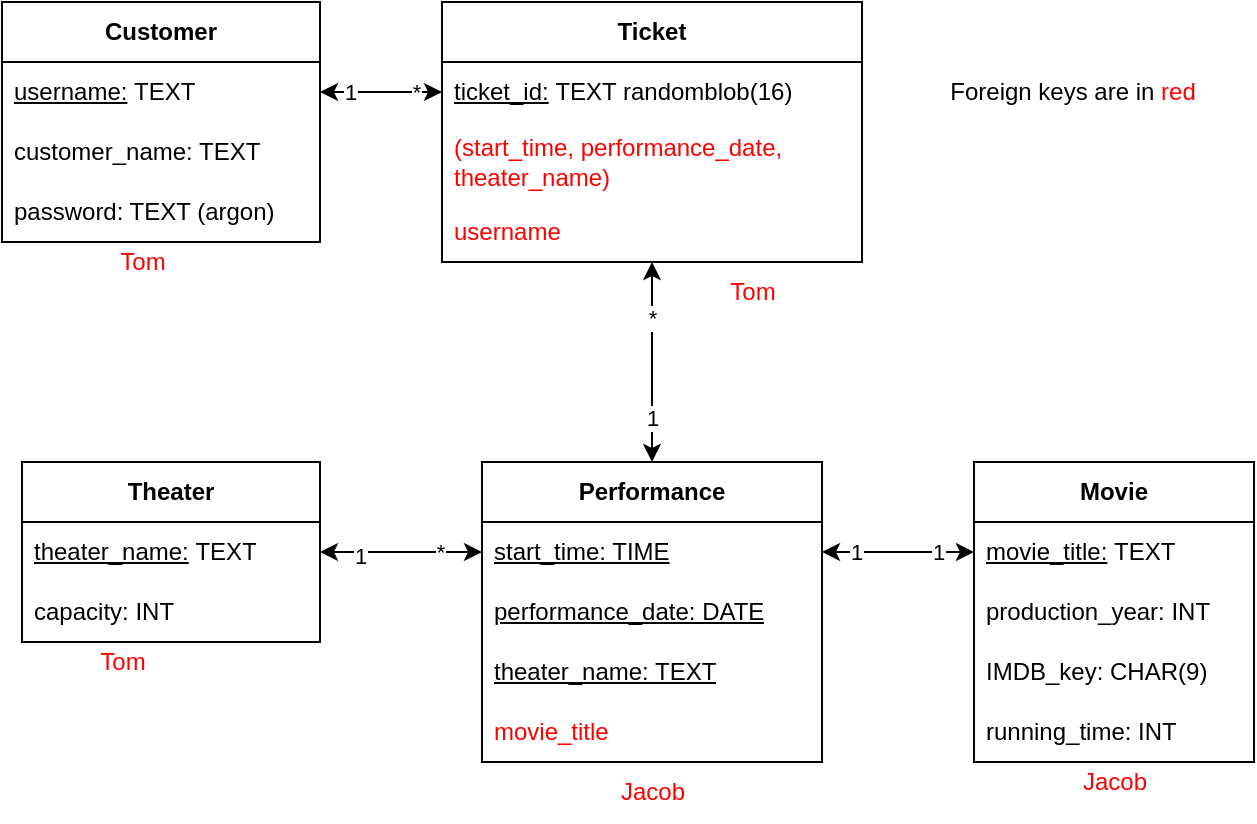 <mxfile version="20.8.10" type="device"><diagram name="Page-1" id="bW2kiYpMrqYnE2LIEAA0"><mxGraphModel dx="1165" dy="654" grid="1" gridSize="10" guides="1" tooltips="1" connect="1" arrows="1" fold="1" page="1" pageScale="1" pageWidth="850" pageHeight="1100" math="0" shadow="0"><root><mxCell id="0"/><mxCell id="1" parent="0"/><mxCell id="kE0VZu1bvmlrj1qlubu3-1" value="Theater" style="swimlane;fontStyle=1;childLayout=stackLayout;horizontal=1;startSize=30;horizontalStack=0;resizeParent=1;resizeParentMax=0;resizeLast=0;collapsible=1;marginBottom=0;whiteSpace=wrap;html=1;" parent="1" vertex="1"><mxGeometry x="110" y="480" width="149" height="90" as="geometry"/></mxCell><mxCell id="kE0VZu1bvmlrj1qlubu3-2" value="&lt;u&gt;theater_name:&lt;/u&gt;&amp;nbsp;TEXT" style="text;strokeColor=none;fillColor=none;align=left;verticalAlign=middle;spacingLeft=4;spacingRight=4;overflow=hidden;points=[[0,0.5],[1,0.5]];portConstraint=eastwest;rotatable=0;whiteSpace=wrap;html=1;" parent="kE0VZu1bvmlrj1qlubu3-1" vertex="1"><mxGeometry y="30" width="149" height="30" as="geometry"/></mxCell><mxCell id="kE0VZu1bvmlrj1qlubu3-3" value="capacity: INT" style="text;strokeColor=none;fillColor=none;align=left;verticalAlign=middle;spacingLeft=4;spacingRight=4;overflow=hidden;points=[[0,0.5],[1,0.5]];portConstraint=eastwest;rotatable=0;whiteSpace=wrap;html=1;" parent="kE0VZu1bvmlrj1qlubu3-1" vertex="1"><mxGeometry y="60" width="149" height="30" as="geometry"/></mxCell><mxCell id="kE0VZu1bvmlrj1qlubu3-4" value="Movie" style="swimlane;fontStyle=1;childLayout=stackLayout;horizontal=1;startSize=30;horizontalStack=0;resizeParent=1;resizeParentMax=0;resizeLast=0;collapsible=1;marginBottom=0;whiteSpace=wrap;html=1;" parent="1" vertex="1"><mxGeometry x="586" y="480" width="140" height="150" as="geometry"/></mxCell><mxCell id="kE0VZu1bvmlrj1qlubu3-5" value="&lt;u&gt;movie_title:&lt;/u&gt;&amp;nbsp;TEXT" style="text;strokeColor=none;fillColor=none;align=left;verticalAlign=middle;spacingLeft=4;spacingRight=4;overflow=hidden;points=[[0,0.5],[1,0.5]];portConstraint=eastwest;rotatable=0;whiteSpace=wrap;html=1;" parent="kE0VZu1bvmlrj1qlubu3-4" vertex="1"><mxGeometry y="30" width="140" height="30" as="geometry"/></mxCell><mxCell id="kE0VZu1bvmlrj1qlubu3-6" value="production_year: INT" style="text;strokeColor=none;fillColor=none;align=left;verticalAlign=middle;spacingLeft=4;spacingRight=4;overflow=hidden;points=[[0,0.5],[1,0.5]];portConstraint=eastwest;rotatable=0;whiteSpace=wrap;html=1;" parent="kE0VZu1bvmlrj1qlubu3-4" vertex="1"><mxGeometry y="60" width="140" height="30" as="geometry"/></mxCell><mxCell id="kE0VZu1bvmlrj1qlubu3-7" value="IMDB_key: CHAR(9)" style="text;strokeColor=none;fillColor=none;align=left;verticalAlign=middle;spacingLeft=4;spacingRight=4;overflow=hidden;points=[[0,0.5],[1,0.5]];portConstraint=eastwest;rotatable=0;whiteSpace=wrap;html=1;" parent="kE0VZu1bvmlrj1qlubu3-4" vertex="1"><mxGeometry y="90" width="140" height="30" as="geometry"/></mxCell><mxCell id="kE0VZu1bvmlrj1qlubu3-8" value="running_time: INT" style="text;strokeColor=none;fillColor=none;align=left;verticalAlign=middle;spacingLeft=4;spacingRight=4;overflow=hidden;points=[[0,0.5],[1,0.5]];portConstraint=eastwest;rotatable=0;whiteSpace=wrap;html=1;" parent="kE0VZu1bvmlrj1qlubu3-4" vertex="1"><mxGeometry y="120" width="140" height="30" as="geometry"/></mxCell><mxCell id="kE0VZu1bvmlrj1qlubu3-9" value="Performance" style="swimlane;fontStyle=1;childLayout=stackLayout;horizontal=1;startSize=30;horizontalStack=0;resizeParent=1;resizeParentMax=0;resizeLast=0;collapsible=1;marginBottom=0;whiteSpace=wrap;html=1;" parent="1" vertex="1"><mxGeometry x="340" y="480" width="170" height="150" as="geometry"/></mxCell><mxCell id="kE0VZu1bvmlrj1qlubu3-10" value="&lt;u&gt;start_time: TIME&lt;/u&gt;" style="text;strokeColor=none;fillColor=none;align=left;verticalAlign=middle;spacingLeft=4;spacingRight=4;overflow=hidden;points=[[0,0.5],[1,0.5]];portConstraint=eastwest;rotatable=0;whiteSpace=wrap;html=1;" parent="kE0VZu1bvmlrj1qlubu3-9" vertex="1"><mxGeometry y="30" width="170" height="30" as="geometry"/></mxCell><mxCell id="kE0VZu1bvmlrj1qlubu3-11" value="&lt;u&gt;performance_date: DATE&lt;/u&gt;" style="text;strokeColor=none;fillColor=none;align=left;verticalAlign=middle;spacingLeft=4;spacingRight=4;overflow=hidden;points=[[0,0.5],[1,0.5]];portConstraint=eastwest;rotatable=0;whiteSpace=wrap;html=1;" parent="kE0VZu1bvmlrj1qlubu3-9" vertex="1"><mxGeometry y="60" width="170" height="30" as="geometry"/></mxCell><mxCell id="kE0VZu1bvmlrj1qlubu3-12" value="&lt;u&gt;theater_name: TEXT&lt;/u&gt;" style="text;strokeColor=none;fillColor=none;align=left;verticalAlign=middle;spacingLeft=4;spacingRight=4;overflow=hidden;points=[[0,0.5],[1,0.5]];portConstraint=eastwest;rotatable=0;whiteSpace=wrap;html=1;" parent="kE0VZu1bvmlrj1qlubu3-9" vertex="1"><mxGeometry y="90" width="170" height="30" as="geometry"/></mxCell><mxCell id="kE0VZu1bvmlrj1qlubu3-13" value="&lt;font color=&quot;#ff0000&quot;&gt;movie_title&lt;/font&gt;" style="text;strokeColor=none;fillColor=none;align=left;verticalAlign=middle;spacingLeft=4;spacingRight=4;overflow=hidden;points=[[0,0.5],[1,0.5]];portConstraint=eastwest;rotatable=0;whiteSpace=wrap;html=1;" parent="kE0VZu1bvmlrj1qlubu3-9" vertex="1"><mxGeometry y="120" width="170" height="30" as="geometry"/></mxCell><mxCell id="kE0VZu1bvmlrj1qlubu3-15" value="" style="endArrow=classic;startArrow=classic;html=1;rounded=0;exitX=1;exitY=0.5;exitDx=0;exitDy=0;entryX=0;entryY=0.5;entryDx=0;entryDy=0;" parent="1" source="kE0VZu1bvmlrj1qlubu3-2" target="kE0VZu1bvmlrj1qlubu3-10" edge="1"><mxGeometry width="50" height="50" relative="1" as="geometry"><mxPoint x="650" y="460" as="sourcePoint"/><mxPoint x="590" y="390" as="targetPoint"/></mxGeometry></mxCell><mxCell id="kE0VZu1bvmlrj1qlubu3-16" value="*" style="edgeLabel;html=1;align=center;verticalAlign=middle;resizable=0;points=[];" parent="kE0VZu1bvmlrj1qlubu3-15" vertex="1" connectable="0"><mxGeometry x="0.481" relative="1" as="geometry"><mxPoint as="offset"/></mxGeometry></mxCell><mxCell id="kE0VZu1bvmlrj1qlubu3-17" value="1" style="edgeLabel;html=1;align=center;verticalAlign=middle;resizable=0;points=[];" parent="kE0VZu1bvmlrj1qlubu3-15" vertex="1" connectable="0"><mxGeometry x="-0.51" y="-2" relative="1" as="geometry"><mxPoint as="offset"/></mxGeometry></mxCell><mxCell id="kE0VZu1bvmlrj1qlubu3-18" value="Customer" style="swimlane;fontStyle=1;childLayout=stackLayout;horizontal=1;startSize=30;horizontalStack=0;resizeParent=1;resizeParentMax=0;resizeLast=0;collapsible=1;marginBottom=0;whiteSpace=wrap;html=1;" parent="1" vertex="1"><mxGeometry x="100" y="250" width="159" height="120" as="geometry"/></mxCell><mxCell id="kE0VZu1bvmlrj1qlubu3-19" value="&lt;u&gt;username:&lt;/u&gt;&amp;nbsp;TEXT" style="text;strokeColor=none;fillColor=none;align=left;verticalAlign=middle;spacingLeft=4;spacingRight=4;overflow=hidden;points=[[0,0.5],[1,0.5]];portConstraint=eastwest;rotatable=0;whiteSpace=wrap;html=1;" parent="kE0VZu1bvmlrj1qlubu3-18" vertex="1"><mxGeometry y="30" width="159" height="30" as="geometry"/></mxCell><mxCell id="kE0VZu1bvmlrj1qlubu3-20" value="customer_name: TEXT" style="text;strokeColor=none;fillColor=none;align=left;verticalAlign=middle;spacingLeft=4;spacingRight=4;overflow=hidden;points=[[0,0.5],[1,0.5]];portConstraint=eastwest;rotatable=0;whiteSpace=wrap;html=1;" parent="kE0VZu1bvmlrj1qlubu3-18" vertex="1"><mxGeometry y="60" width="159" height="30" as="geometry"/></mxCell><mxCell id="kE0VZu1bvmlrj1qlubu3-21" value="password: TEXT (argon)" style="text;strokeColor=none;fillColor=none;align=left;verticalAlign=middle;spacingLeft=4;spacingRight=4;overflow=hidden;points=[[0,0.5],[1,0.5]];portConstraint=eastwest;rotatable=0;whiteSpace=wrap;html=1;" parent="kE0VZu1bvmlrj1qlubu3-18" vertex="1"><mxGeometry y="90" width="159" height="30" as="geometry"/></mxCell><mxCell id="kE0VZu1bvmlrj1qlubu3-22" value="Ticket" style="swimlane;fontStyle=1;childLayout=stackLayout;horizontal=1;startSize=30;horizontalStack=0;resizeParent=1;resizeParentMax=0;resizeLast=0;collapsible=1;marginBottom=0;whiteSpace=wrap;html=1;" parent="1" vertex="1"><mxGeometry x="320" y="250" width="210" height="130" as="geometry"/></mxCell><mxCell id="kE0VZu1bvmlrj1qlubu3-23" value="&lt;u&gt;ticket_id:&lt;/u&gt;&amp;nbsp;TEXT randomblob(16)" style="text;strokeColor=none;fillColor=none;align=left;verticalAlign=middle;spacingLeft=4;spacingRight=4;overflow=hidden;points=[[0,0.5],[1,0.5]];portConstraint=eastwest;rotatable=0;whiteSpace=wrap;html=1;" parent="kE0VZu1bvmlrj1qlubu3-22" vertex="1"><mxGeometry y="30" width="210" height="30" as="geometry"/></mxCell><mxCell id="_O0oNhEYI4MJSJ4uROLT-1" value="&lt;font color=&quot;#ff0000&quot;&gt;(start_time, performance_date, theater_name)&lt;/font&gt;" style="text;strokeColor=none;fillColor=none;align=left;verticalAlign=middle;spacingLeft=4;spacingRight=4;overflow=hidden;points=[[0,0.5],[1,0.5]];portConstraint=eastwest;rotatable=0;whiteSpace=wrap;html=1;" parent="kE0VZu1bvmlrj1qlubu3-22" vertex="1"><mxGeometry y="60" width="210" height="40" as="geometry"/></mxCell><mxCell id="kE0VZu1bvmlrj1qlubu3-24" value="&lt;font color=&quot;#ff0000&quot;&gt;username&lt;/font&gt;" style="text;strokeColor=none;fillColor=none;align=left;verticalAlign=middle;spacingLeft=4;spacingRight=4;overflow=hidden;points=[[0,0.5],[1,0.5]];portConstraint=eastwest;rotatable=0;whiteSpace=wrap;html=1;" parent="kE0VZu1bvmlrj1qlubu3-22" vertex="1"><mxGeometry y="100" width="210" height="30" as="geometry"/></mxCell><mxCell id="kE0VZu1bvmlrj1qlubu3-25" value="" style="endArrow=classic;startArrow=classic;html=1;rounded=0;exitX=0;exitY=0.5;exitDx=0;exitDy=0;" parent="1" source="kE0VZu1bvmlrj1qlubu3-5" edge="1"><mxGeometry width="50" height="50" relative="1" as="geometry"><mxPoint x="556" y="442.22" as="sourcePoint"/><mxPoint x="510" y="525" as="targetPoint"/></mxGeometry></mxCell><mxCell id="kE0VZu1bvmlrj1qlubu3-26" value="1" style="edgeLabel;html=1;align=center;verticalAlign=middle;resizable=0;points=[];" parent="kE0VZu1bvmlrj1qlubu3-25" vertex="1" connectable="0"><mxGeometry x="-0.521" relative="1" as="geometry"><mxPoint as="offset"/></mxGeometry></mxCell><mxCell id="kE0VZu1bvmlrj1qlubu3-27" value="1" style="edgeLabel;html=1;align=center;verticalAlign=middle;resizable=0;points=[];" parent="kE0VZu1bvmlrj1qlubu3-25" vertex="1" connectable="0"><mxGeometry x="0.553" relative="1" as="geometry"><mxPoint as="offset"/></mxGeometry></mxCell><mxCell id="kE0VZu1bvmlrj1qlubu3-28" value="" style="endArrow=classic;startArrow=classic;html=1;rounded=0;exitX=1;exitY=0.5;exitDx=0;exitDy=0;" parent="1" source="kE0VZu1bvmlrj1qlubu3-19" target="kE0VZu1bvmlrj1qlubu3-23" edge="1"><mxGeometry width="50" height="50" relative="1" as="geometry"><mxPoint x="270" y="350" as="sourcePoint"/><mxPoint x="340" y="350" as="targetPoint"/></mxGeometry></mxCell><mxCell id="kE0VZu1bvmlrj1qlubu3-29" value="1" style="edgeLabel;html=1;align=center;verticalAlign=middle;resizable=0;points=[];" parent="kE0VZu1bvmlrj1qlubu3-28" vertex="1" connectable="0"><mxGeometry x="-0.521" relative="1" as="geometry"><mxPoint as="offset"/></mxGeometry></mxCell><mxCell id="kE0VZu1bvmlrj1qlubu3-30" value="*" style="edgeLabel;html=1;align=center;verticalAlign=middle;resizable=0;points=[];" parent="kE0VZu1bvmlrj1qlubu3-28" vertex="1" connectable="0"><mxGeometry x="0.553" relative="1" as="geometry"><mxPoint as="offset"/></mxGeometry></mxCell><mxCell id="kE0VZu1bvmlrj1qlubu3-31" value="" style="endArrow=classic;startArrow=classic;html=1;rounded=0;entryX=0.5;entryY=0;entryDx=0;entryDy=0;" parent="1" target="kE0VZu1bvmlrj1qlubu3-9" edge="1"><mxGeometry width="50" height="50" relative="1" as="geometry"><mxPoint x="425" y="380" as="sourcePoint"/><mxPoint x="490" y="535" as="targetPoint"/></mxGeometry></mxCell><mxCell id="kE0VZu1bvmlrj1qlubu3-32" value="*" style="edgeLabel;html=1;align=center;verticalAlign=middle;resizable=0;points=[];" parent="kE0VZu1bvmlrj1qlubu3-31" vertex="1" connectable="0"><mxGeometry x="-0.521" relative="1" as="geometry"><mxPoint y="4" as="offset"/></mxGeometry></mxCell><mxCell id="kE0VZu1bvmlrj1qlubu3-33" value="1" style="edgeLabel;html=1;align=center;verticalAlign=middle;resizable=0;points=[];" parent="kE0VZu1bvmlrj1qlubu3-31" vertex="1" connectable="0"><mxGeometry x="0.553" relative="1" as="geometry"><mxPoint as="offset"/></mxGeometry></mxCell><mxCell id="kE0VZu1bvmlrj1qlubu3-34" value="Foreign keys are in &lt;font color=&quot;#ff0000&quot;&gt;red&lt;/font&gt;" style="text;html=1;align=center;verticalAlign=middle;resizable=0;points=[];autosize=1;strokeColor=none;fillColor=none;" parent="1" vertex="1"><mxGeometry x="560" y="280" width="150" height="30" as="geometry"/></mxCell><mxCell id="kE0VZu1bvmlrj1qlubu3-35" value="Tom" style="text;html=1;align=center;verticalAlign=middle;resizable=0;points=[];autosize=1;strokeColor=none;fillColor=none;fontColor=#FF0000;" parent="1" vertex="1"><mxGeometry x="145" y="365" width="50" height="30" as="geometry"/></mxCell><mxCell id="kE0VZu1bvmlrj1qlubu3-36" value="Tom" style="text;html=1;align=center;verticalAlign=middle;resizable=0;points=[];autosize=1;strokeColor=none;fillColor=none;fontColor=#FF0000;" parent="1" vertex="1"><mxGeometry x="450" y="380" width="50" height="30" as="geometry"/></mxCell><mxCell id="kE0VZu1bvmlrj1qlubu3-37" value="Tom" style="text;html=1;align=center;verticalAlign=middle;resizable=0;points=[];autosize=1;strokeColor=none;fillColor=none;fontColor=#FF0000;" parent="1" vertex="1"><mxGeometry x="135" y="565" width="50" height="30" as="geometry"/></mxCell><mxCell id="kE0VZu1bvmlrj1qlubu3-38" value="Jacob" style="text;html=1;align=center;verticalAlign=middle;resizable=0;points=[];autosize=1;strokeColor=none;fillColor=none;fontColor=#FF0000;" parent="1" vertex="1"><mxGeometry x="395" y="630" width="60" height="30" as="geometry"/></mxCell><mxCell id="kE0VZu1bvmlrj1qlubu3-39" value="Jacob" style="text;html=1;align=center;verticalAlign=middle;resizable=0;points=[];autosize=1;strokeColor=none;fillColor=none;fontColor=#FF0000;" parent="1" vertex="1"><mxGeometry x="626" y="625" width="60" height="30" as="geometry"/></mxCell></root></mxGraphModel></diagram></mxfile>